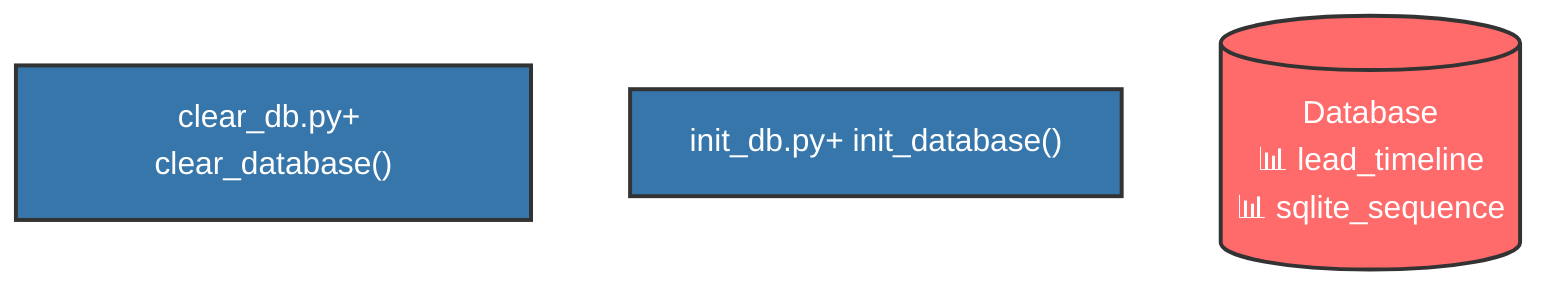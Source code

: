 graph TB

    %% Styling
    classDef pythonModule fill:#3776ab,stroke:#333,stroke-width:2px,color:#fff
    classDef jsModule fill:#f7df1e,stroke:#333,stroke-width:2px,color:#000
    classDef database fill:#ff6b6b,stroke:#333,stroke-width:2px,color:#fff
    classDef route fill:#4ecdc4,stroke:#333,stroke-width:2px,color:#000

    %% Python Modules
    clear_db["clear_db.py+ clear_database()"]
    class clear_db pythonModule
    init_db["init_db.py+ init_database()"]
    class init_db pythonModule

    %% Database
    DB[("Database<br/>📊 lead_timeline<br/>📊 sqlite_sequence")]
    class DB database

    %% Module Dependencies

    %% Database Connections